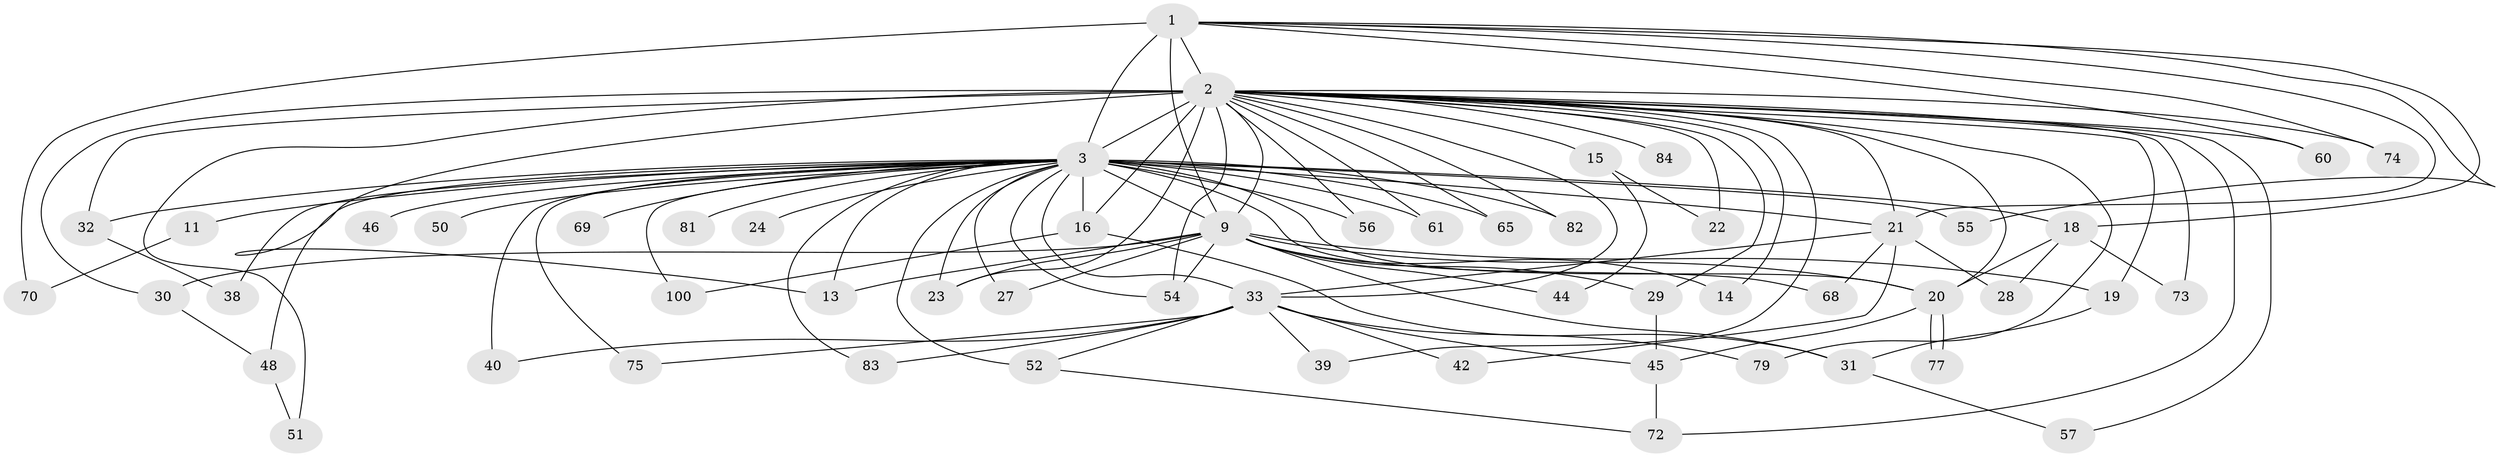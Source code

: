 // original degree distribution, {16: 0.00909090909090909, 27: 0.01818181818181818, 22: 0.01818181818181818, 23: 0.00909090909090909, 18: 0.00909090909090909, 15: 0.00909090909090909, 24: 0.00909090909090909, 19: 0.00909090909090909, 3: 0.19090909090909092, 2: 0.5636363636363636, 5: 0.03636363636363636, 8: 0.00909090909090909, 9: 0.00909090909090909, 4: 0.08181818181818182, 11: 0.00909090909090909, 6: 0.00909090909090909}
// Generated by graph-tools (version 1.1) at 2025/13/03/09/25 04:13:49]
// undirected, 55 vertices, 110 edges
graph export_dot {
graph [start="1"]
  node [color=gray90,style=filled];
  1;
  2 [super="+92+107+8+96+49+37+25+67+4+78"];
  3 [super="+53+43+17+5+59"];
  9;
  11;
  13;
  14;
  15;
  16;
  18 [super="+93"];
  19;
  20 [super="+76+95"];
  21 [super="+41"];
  22;
  23 [super="+26+35"];
  24;
  27 [super="+58+99"];
  28;
  29;
  30;
  31 [super="+85"];
  32;
  33 [super="+63+66"];
  38;
  39;
  40;
  42;
  44;
  45 [super="+86"];
  46;
  48;
  50;
  51;
  52;
  54;
  55 [super="+90"];
  56;
  57;
  60;
  61;
  65;
  68;
  69;
  70;
  72;
  73;
  74;
  75;
  77;
  79;
  81;
  82;
  83;
  84;
  100;
  1 -- 2 [weight=3];
  1 -- 3 [weight=6];
  1 -- 9;
  1 -- 21;
  1 -- 55;
  1 -- 60;
  1 -- 70;
  1 -- 74;
  1 -- 18;
  2 -- 3 [weight=24];
  2 -- 9 [weight=4];
  2 -- 14;
  2 -- 15 [weight=3];
  2 -- 19;
  2 -- 57;
  2 -- 61;
  2 -- 73 [weight=2];
  2 -- 74;
  2 -- 56;
  2 -- 82;
  2 -- 84;
  2 -- 33;
  2 -- 39;
  2 -- 51;
  2 -- 60;
  2 -- 72;
  2 -- 65;
  2 -- 13;
  2 -- 16;
  2 -- 79;
  2 -- 21 [weight=3];
  2 -- 22;
  2 -- 29 [weight=2];
  2 -- 30;
  2 -- 32;
  2 -- 54;
  2 -- 20;
  2 -- 23 [weight=2];
  3 -- 9 [weight=6];
  3 -- 13;
  3 -- 23 [weight=2];
  3 -- 38;
  3 -- 48;
  3 -- 50 [weight=2];
  3 -- 81 [weight=2];
  3 -- 82;
  3 -- 27 [weight=3];
  3 -- 55 [weight=2];
  3 -- 56 [weight=2];
  3 -- 68;
  3 -- 32;
  3 -- 54;
  3 -- 65;
  3 -- 69 [weight=2];
  3 -- 11;
  3 -- 75;
  3 -- 16;
  3 -- 18 [weight=2];
  3 -- 83;
  3 -- 20 [weight=2];
  3 -- 21;
  3 -- 24;
  3 -- 33 [weight=2];
  3 -- 100;
  3 -- 40 [weight=2];
  3 -- 46 [weight=2];
  3 -- 52 [weight=2];
  3 -- 61;
  9 -- 13;
  9 -- 14;
  9 -- 19;
  9 -- 27;
  9 -- 29;
  9 -- 30;
  9 -- 31;
  9 -- 44;
  9 -- 54;
  9 -- 23;
  9 -- 20;
  11 -- 70;
  15 -- 22;
  15 -- 44;
  16 -- 100;
  16 -- 31;
  18 -- 28;
  18 -- 73;
  18 -- 20;
  19 -- 31;
  20 -- 77;
  20 -- 77;
  20 -- 45;
  21 -- 28;
  21 -- 33;
  21 -- 42;
  21 -- 68;
  29 -- 45;
  30 -- 48;
  31 -- 57;
  32 -- 38;
  33 -- 39;
  33 -- 42;
  33 -- 45;
  33 -- 52;
  33 -- 79;
  33 -- 83;
  33 -- 40;
  33 -- 75;
  45 -- 72;
  48 -- 51;
  52 -- 72;
}
